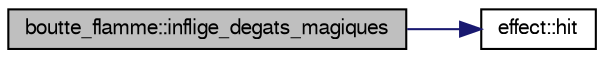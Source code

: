 digraph G
{
  bgcolor="transparent";
  edge [fontname="FreeSans",fontsize="10",labelfontname="FreeSans",labelfontsize="10"];
  node [fontname="FreeSans",fontsize="10",shape=record];
  rankdir=LR;
  Node1 [label="boutte_flamme::inflige_degats_magiques",height=0.2,width=0.4,color="black", fillcolor="grey75", style="filled" fontcolor="black"];
  Node1 -> Node2 [color="midnightblue",fontsize="10",style="solid",fontname="FreeSans"];
  Node2 [label="effect::hit",height=0.2,width=0.4,color="black",URL="$classeffect.html#a5b5b088988547cd1f62bb6ce96b12a8c",tooltip="Affiche le message de dégâts correspondant à l&#39;effet."];
}
